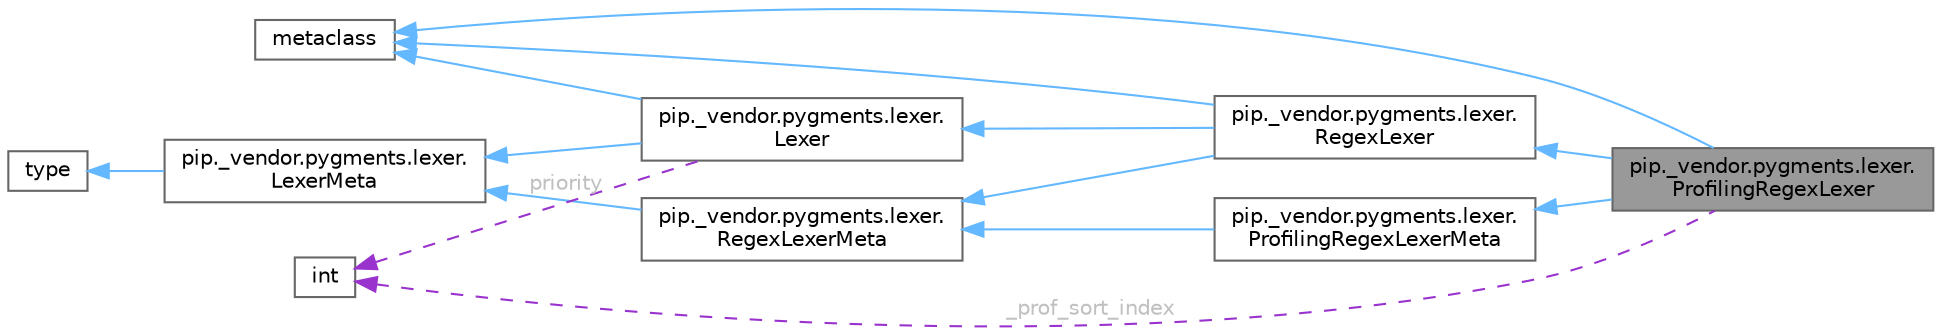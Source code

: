digraph "pip._vendor.pygments.lexer.ProfilingRegexLexer"
{
 // LATEX_PDF_SIZE
  bgcolor="transparent";
  edge [fontname=Helvetica,fontsize=10,labelfontname=Helvetica,labelfontsize=10];
  node [fontname=Helvetica,fontsize=10,shape=box,height=0.2,width=0.4];
  rankdir="LR";
  Node1 [id="Node000001",label="pip._vendor.pygments.lexer.\lProfilingRegexLexer",height=0.2,width=0.4,color="gray40", fillcolor="grey60", style="filled", fontcolor="black",tooltip=" "];
  Node2 -> Node1 [id="edge14_Node000001_Node000002",dir="back",color="steelblue1",style="solid",tooltip=" "];
  Node2 [id="Node000002",label="pip._vendor.pygments.lexer.\lRegexLexer",height=0.2,width=0.4,color="gray40", fillcolor="white", style="filled",URL="$classpip_1_1__vendor_1_1pygments_1_1lexer_1_1RegexLexer.html",tooltip=" "];
  Node3 -> Node2 [id="edge15_Node000002_Node000003",dir="back",color="steelblue1",style="solid",tooltip=" "];
  Node3 [id="Node000003",label="pip._vendor.pygments.lexer.\lLexer",height=0.2,width=0.4,color="gray40", fillcolor="white", style="filled",URL="$classpip_1_1__vendor_1_1pygments_1_1lexer_1_1Lexer.html",tooltip=" "];
  Node4 -> Node3 [id="edge16_Node000003_Node000004",dir="back",color="steelblue1",style="solid",tooltip=" "];
  Node4 [id="Node000004",label="metaclass",height=0.2,width=0.4,color="gray40", fillcolor="white", style="filled",tooltip=" "];
  Node5 -> Node3 [id="edge17_Node000003_Node000005",dir="back",color="steelblue1",style="solid",tooltip=" "];
  Node5 [id="Node000005",label="pip._vendor.pygments.lexer.\lLexerMeta",height=0.2,width=0.4,color="gray40", fillcolor="white", style="filled",URL="$classpip_1_1__vendor_1_1pygments_1_1lexer_1_1LexerMeta.html",tooltip=" "];
  Node6 -> Node5 [id="edge18_Node000005_Node000006",dir="back",color="steelblue1",style="solid",tooltip=" "];
  Node6 [id="Node000006",label="type",height=0.2,width=0.4,color="gray40", fillcolor="white", style="filled",tooltip=" "];
  Node7 -> Node3 [id="edge19_Node000003_Node000007",dir="back",color="darkorchid3",style="dashed",tooltip=" ",label=" priority",fontcolor="grey" ];
  Node7 [id="Node000007",label="int",height=0.2,width=0.4,color="gray40", fillcolor="white", style="filled",tooltip=" "];
  Node4 -> Node2 [id="edge20_Node000002_Node000004",dir="back",color="steelblue1",style="solid",tooltip=" "];
  Node8 -> Node2 [id="edge21_Node000002_Node000008",dir="back",color="steelblue1",style="solid",tooltip=" "];
  Node8 [id="Node000008",label="pip._vendor.pygments.lexer.\lRegexLexerMeta",height=0.2,width=0.4,color="gray40", fillcolor="white", style="filled",URL="$classpip_1_1__vendor_1_1pygments_1_1lexer_1_1RegexLexerMeta.html",tooltip=" "];
  Node5 -> Node8 [id="edge22_Node000008_Node000005",dir="back",color="steelblue1",style="solid",tooltip=" "];
  Node4 -> Node1 [id="edge23_Node000001_Node000004",dir="back",color="steelblue1",style="solid",tooltip=" "];
  Node9 -> Node1 [id="edge24_Node000001_Node000009",dir="back",color="steelblue1",style="solid",tooltip=" "];
  Node9 [id="Node000009",label="pip._vendor.pygments.lexer.\lProfilingRegexLexerMeta",height=0.2,width=0.4,color="gray40", fillcolor="white", style="filled",URL="$classpip_1_1__vendor_1_1pygments_1_1lexer_1_1ProfilingRegexLexerMeta.html",tooltip=" "];
  Node8 -> Node9 [id="edge25_Node000009_Node000008",dir="back",color="steelblue1",style="solid",tooltip=" "];
  Node7 -> Node1 [id="edge26_Node000001_Node000007",dir="back",color="darkorchid3",style="dashed",tooltip=" ",label=" _prof_sort_index",fontcolor="grey" ];
}
